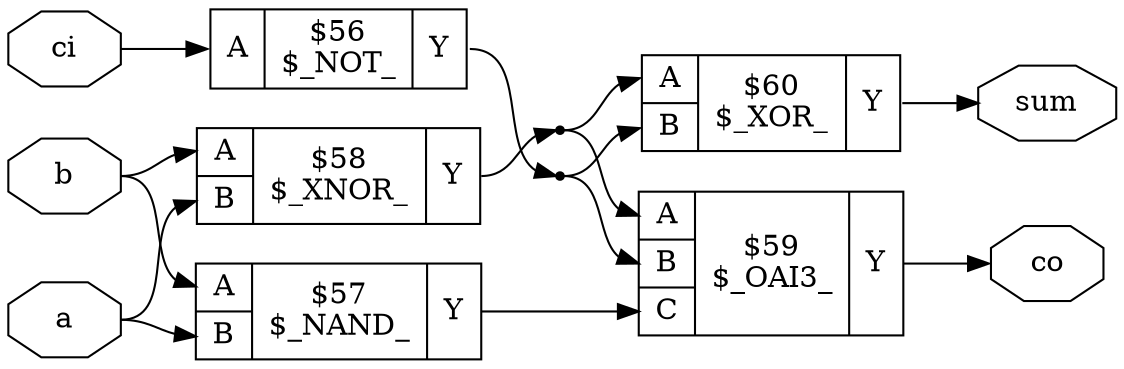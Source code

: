 digraph "fulladderS" {
rankdir="LR";
remincross=true;
n5 [ shape=octagon, label="a", color="black", fontcolor="black" ];
n6 [ shape=octagon, label="b", color="black", fontcolor="black" ];
n7 [ shape=octagon, label="ci", color="black", fontcolor="black" ];
n8 [ shape=octagon, label="co", color="black", fontcolor="black" ];
n9 [ shape=octagon, label="sum", color="black", fontcolor="black" ];
c12 [ shape=record, label="{{<p10> A}|$56\n$_NOT_|{<p11> Y}}" ];
c14 [ shape=record, label="{{<p10> A|<p13> B}|$57\n$_NAND_|{<p11> Y}}" ];
c15 [ shape=record, label="{{<p10> A|<p13> B}|$58\n$_XNOR_|{<p11> Y}}" ];
c17 [ shape=record, label="{{<p10> A|<p13> B|<p16> C}|$59\n$_OAI3_|{<p11> Y}}" ];
c18 [ shape=record, label="{{<p10> A|<p13> B}|$60\n$_XOR_|{<p11> Y}}" ];
n2 [ shape=point ];
c12:p11:e -> n2:w [color="black", label=""];
n2:e -> c17:p13:w [color="black", label=""];
n2:e -> c18:p13:w [color="black", label=""];
c14:p11:e -> c17:p16:w [color="black", label=""];
n4 [ shape=point ];
c15:p11:e -> n4:w [color="black", label=""];
n4:e -> c17:p10:w [color="black", label=""];
n4:e -> c18:p10:w [color="black", label=""];
n5:e -> c14:p13:w [color="black", label=""];
n5:e -> c15:p13:w [color="black", label=""];
n6:e -> c14:p10:w [color="black", label=""];
n6:e -> c15:p10:w [color="black", label=""];
n7:e -> c12:p10:w [color="black", label=""];
c17:p11:e -> n8:w [color="black", label=""];
c18:p11:e -> n9:w [color="black", label=""];
}

